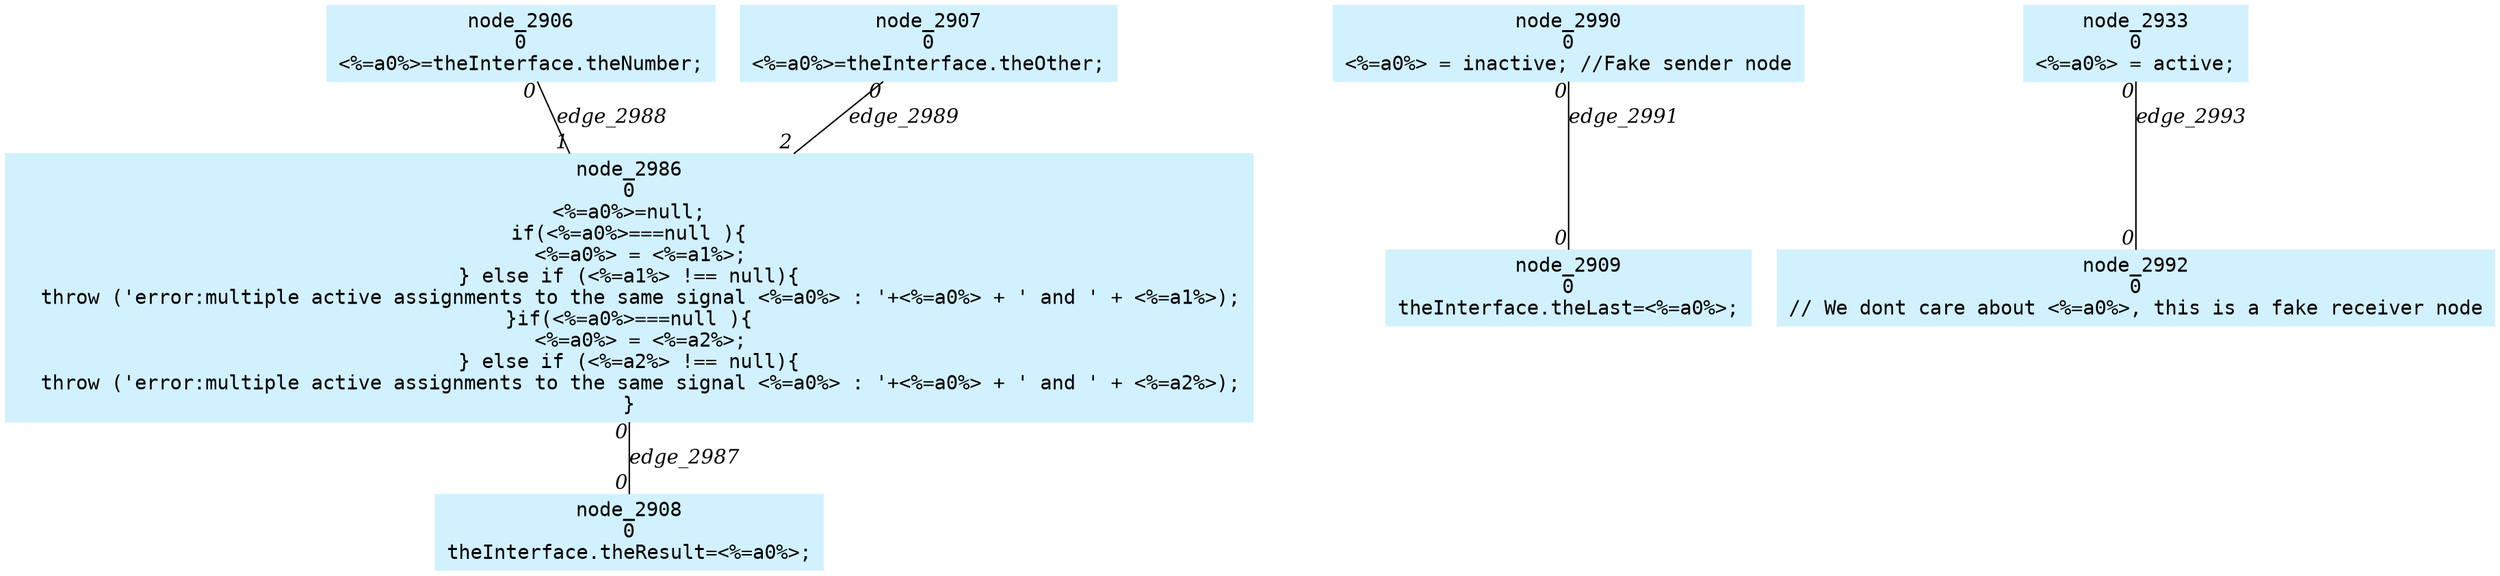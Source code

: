 digraph g{node_2906 [shape=box, style=filled, color="#d1f1ff", fontname="Courier", label="node_2906
0
<%=a0%>=theInterface.theNumber;
" ]
node_2907 [shape=box, style=filled, color="#d1f1ff", fontname="Courier", label="node_2907
0
<%=a0%>=theInterface.theOther;
" ]
node_2908 [shape=box, style=filled, color="#d1f1ff", fontname="Courier", label="node_2908
0
theInterface.theResult=<%=a0%>;
" ]
node_2909 [shape=box, style=filled, color="#d1f1ff", fontname="Courier", label="node_2909
0
theInterface.theLast=<%=a0%>;
" ]
node_2933 [shape=box, style=filled, color="#d1f1ff", fontname="Courier", label="node_2933
0
<%=a0%> = active;
" ]
node_2986 [shape=box, style=filled, color="#d1f1ff", fontname="Courier", label="node_2986
0
<%=a0%>=null;
if(<%=a0%>===null ){
  <%=a0%> = <%=a1%>;
} else if (<%=a1%> !== null){
  throw ('error:multiple active assignments to the same signal <%=a0%> : '+<%=a0%> + ' and ' + <%=a1%>);
}if(<%=a0%>===null ){
  <%=a0%> = <%=a2%>;
} else if (<%=a2%> !== null){
  throw ('error:multiple active assignments to the same signal <%=a0%> : '+<%=a0%> + ' and ' + <%=a2%>);
}" ]
node_2990 [shape=box, style=filled, color="#d1f1ff", fontname="Courier", label="node_2990
0
<%=a0%> = inactive; //Fake sender node
" ]
node_2992 [shape=box, style=filled, color="#d1f1ff", fontname="Courier", label="node_2992
0
// We dont care about <%=a0%>, this is a fake receiver node
" ]
node_2986 -> node_2908 [dir=none, arrowHead=none, fontname="Times-Italic", label="edge_2987",  headlabel="0", taillabel="0" ]
node_2906 -> node_2986 [dir=none, arrowHead=none, fontname="Times-Italic", label="edge_2988",  headlabel="1", taillabel="0" ]
node_2907 -> node_2986 [dir=none, arrowHead=none, fontname="Times-Italic", label="edge_2989",  headlabel="2", taillabel="0" ]
node_2990 -> node_2909 [dir=none, arrowHead=none, fontname="Times-Italic", label="edge_2991",  headlabel="0", taillabel="0" ]
node_2933 -> node_2992 [dir=none, arrowHead=none, fontname="Times-Italic", label="edge_2993",  headlabel="0", taillabel="0" ]
}